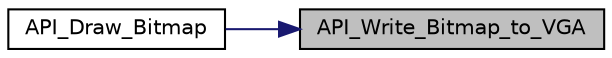 digraph "API_Write_Bitmap_to_VGA"
{
 // LATEX_PDF_SIZE
  edge [fontname="Helvetica",fontsize="10",labelfontname="Helvetica",labelfontsize="10"];
  node [fontname="Helvetica",fontsize="10",shape=record];
  rankdir="RL";
  Node1 [label="API_Write_Bitmap_to_VGA",height=0.2,width=0.4,color="black", fillcolor="grey75", style="filled", fontcolor="black",tooltip="This function sends the bitmap data to the VGA-RAM."];
  Node1 -> Node2 [dir="back",color="midnightblue",fontsize="10",style="solid",fontname="Helvetica"];
  Node2 [label="API_Draw_Bitmap",height=0.2,width=0.4,color="black", fillcolor="white", style="filled",URL="$bitmap_8h.html#ace7afd6d3172262c2868a2733b684c10",tooltip="This function is used for drawing a bitmap on the VGA screen."];
}
